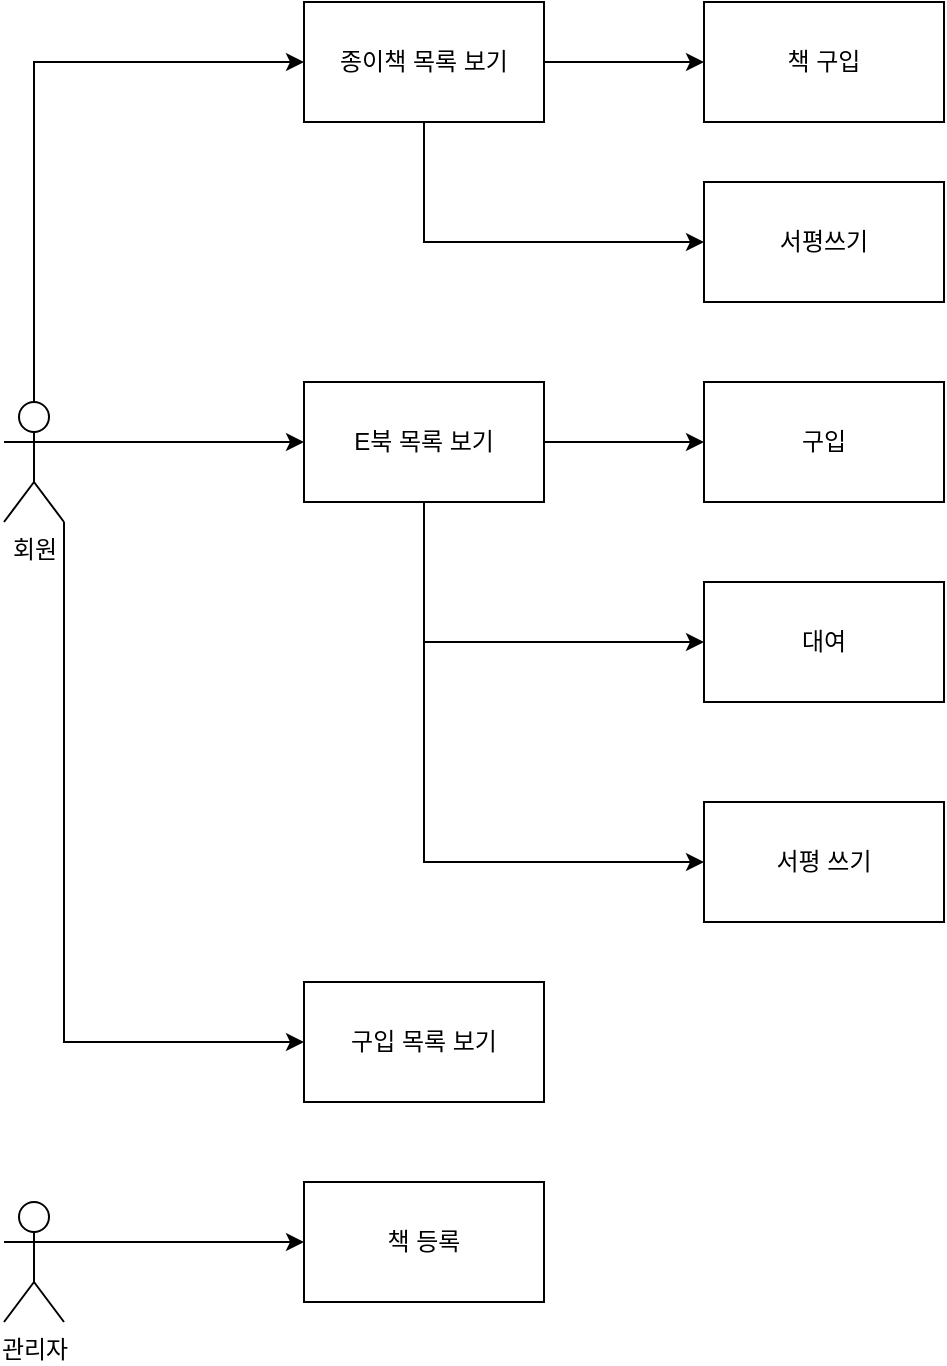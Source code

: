 <mxfile version="15.0.6" type="device"><diagram id="byIrrorxZJLUYwVR1I4p" name="Page-1"><mxGraphModel dx="1422" dy="762" grid="1" gridSize="10" guides="1" tooltips="1" connect="1" arrows="1" fold="1" page="1" pageScale="1" pageWidth="827" pageHeight="1169" math="0" shadow="0"><root><mxCell id="0"/><mxCell id="1" parent="0"/><mxCell id="mAQFqeflJIELwjw2Rn8G-29" style="edgeStyle=orthogonalEdgeStyle;rounded=0;orthogonalLoop=1;jettySize=auto;html=1;exitX=0.5;exitY=0;exitDx=0;exitDy=0;exitPerimeter=0;entryX=0;entryY=0.5;entryDx=0;entryDy=0;" edge="1" parent="1" source="mAQFqeflJIELwjw2Rn8G-1" target="mAQFqeflJIELwjw2Rn8G-6"><mxGeometry relative="1" as="geometry"/></mxCell><mxCell id="mAQFqeflJIELwjw2Rn8G-37" style="edgeStyle=orthogonalEdgeStyle;rounded=0;orthogonalLoop=1;jettySize=auto;html=1;exitX=1;exitY=0.333;exitDx=0;exitDy=0;exitPerimeter=0;entryX=0;entryY=0.5;entryDx=0;entryDy=0;" edge="1" parent="1" source="mAQFqeflJIELwjw2Rn8G-1" target="mAQFqeflJIELwjw2Rn8G-4"><mxGeometry relative="1" as="geometry"/></mxCell><mxCell id="mAQFqeflJIELwjw2Rn8G-38" style="edgeStyle=orthogonalEdgeStyle;rounded=0;orthogonalLoop=1;jettySize=auto;html=1;exitX=1;exitY=1;exitDx=0;exitDy=0;exitPerimeter=0;entryX=0;entryY=0.5;entryDx=0;entryDy=0;" edge="1" parent="1" source="mAQFqeflJIELwjw2Rn8G-1" target="mAQFqeflJIELwjw2Rn8G-34"><mxGeometry relative="1" as="geometry"/></mxCell><mxCell id="mAQFqeflJIELwjw2Rn8G-1" value="회원" style="shape=umlActor;verticalLabelPosition=bottom;verticalAlign=top;html=1;outlineConnect=0;" vertex="1" parent="1"><mxGeometry x="50" y="260" width="30" height="60" as="geometry"/></mxCell><mxCell id="mAQFqeflJIELwjw2Rn8G-33" style="edgeStyle=orthogonalEdgeStyle;rounded=0;orthogonalLoop=1;jettySize=auto;html=1;exitX=1;exitY=0.333;exitDx=0;exitDy=0;exitPerimeter=0;entryX=0;entryY=0.5;entryDx=0;entryDy=0;" edge="1" parent="1" source="mAQFqeflJIELwjw2Rn8G-2" target="mAQFqeflJIELwjw2Rn8G-31"><mxGeometry relative="1" as="geometry"/></mxCell><mxCell id="mAQFqeflJIELwjw2Rn8G-2" value="관리자" style="shape=umlActor;verticalLabelPosition=bottom;verticalAlign=top;html=1;outlineConnect=0;" vertex="1" parent="1"><mxGeometry x="50" y="660" width="30" height="60" as="geometry"/></mxCell><mxCell id="mAQFqeflJIELwjw2Rn8G-14" value="" style="edgeStyle=orthogonalEdgeStyle;rounded=0;orthogonalLoop=1;jettySize=auto;html=1;" edge="1" parent="1" source="mAQFqeflJIELwjw2Rn8G-4" target="mAQFqeflJIELwjw2Rn8G-13"><mxGeometry relative="1" as="geometry"/></mxCell><mxCell id="mAQFqeflJIELwjw2Rn8G-18" style="edgeStyle=orthogonalEdgeStyle;rounded=0;orthogonalLoop=1;jettySize=auto;html=1;exitX=0.5;exitY=1;exitDx=0;exitDy=0;entryX=0;entryY=0.5;entryDx=0;entryDy=0;" edge="1" parent="1" source="mAQFqeflJIELwjw2Rn8G-4" target="mAQFqeflJIELwjw2Rn8G-17"><mxGeometry relative="1" as="geometry"/></mxCell><mxCell id="mAQFqeflJIELwjw2Rn8G-24" style="edgeStyle=orthogonalEdgeStyle;rounded=0;orthogonalLoop=1;jettySize=auto;html=1;exitX=0.5;exitY=1;exitDx=0;exitDy=0;entryX=0;entryY=0.5;entryDx=0;entryDy=0;" edge="1" parent="1" source="mAQFqeflJIELwjw2Rn8G-4" target="mAQFqeflJIELwjw2Rn8G-21"><mxGeometry relative="1" as="geometry"/></mxCell><mxCell id="mAQFqeflJIELwjw2Rn8G-4" value="E북 목록 보기" style="rounded=0;whiteSpace=wrap;html=1;" vertex="1" parent="1"><mxGeometry x="200" y="250" width="120" height="60" as="geometry"/></mxCell><mxCell id="mAQFqeflJIELwjw2Rn8G-12" value="" style="edgeStyle=orthogonalEdgeStyle;rounded=0;orthogonalLoop=1;jettySize=auto;html=1;" edge="1" parent="1" source="mAQFqeflJIELwjw2Rn8G-6" target="mAQFqeflJIELwjw2Rn8G-11"><mxGeometry relative="1" as="geometry"/></mxCell><mxCell id="mAQFqeflJIELwjw2Rn8G-26" style="edgeStyle=orthogonalEdgeStyle;rounded=0;orthogonalLoop=1;jettySize=auto;html=1;exitX=0.5;exitY=1;exitDx=0;exitDy=0;entryX=0;entryY=0.5;entryDx=0;entryDy=0;" edge="1" parent="1" source="mAQFqeflJIELwjw2Rn8G-6" target="mAQFqeflJIELwjw2Rn8G-25"><mxGeometry relative="1" as="geometry"/></mxCell><mxCell id="mAQFqeflJIELwjw2Rn8G-6" value="종이책 목록 보기" style="rounded=0;whiteSpace=wrap;html=1;" vertex="1" parent="1"><mxGeometry x="200" y="60" width="120" height="60" as="geometry"/></mxCell><mxCell id="mAQFqeflJIELwjw2Rn8G-11" value="책 구입" style="whiteSpace=wrap;html=1;rounded=0;" vertex="1" parent="1"><mxGeometry x="400" y="60" width="120" height="60" as="geometry"/></mxCell><mxCell id="mAQFqeflJIELwjw2Rn8G-13" value="구입" style="whiteSpace=wrap;html=1;rounded=0;" vertex="1" parent="1"><mxGeometry x="400" y="250" width="120" height="60" as="geometry"/></mxCell><mxCell id="mAQFqeflJIELwjw2Rn8G-17" value="대여" style="rounded=0;whiteSpace=wrap;html=1;" vertex="1" parent="1"><mxGeometry x="400" y="350" width="120" height="60" as="geometry"/></mxCell><mxCell id="mAQFqeflJIELwjw2Rn8G-21" value="서평 쓰기" style="rounded=0;whiteSpace=wrap;html=1;" vertex="1" parent="1"><mxGeometry x="400" y="460" width="120" height="60" as="geometry"/></mxCell><mxCell id="mAQFqeflJIELwjw2Rn8G-25" value="서평쓰기" style="rounded=0;whiteSpace=wrap;html=1;" vertex="1" parent="1"><mxGeometry x="400" y="150" width="120" height="60" as="geometry"/></mxCell><mxCell id="mAQFqeflJIELwjw2Rn8G-31" value="책 등록" style="rounded=0;whiteSpace=wrap;html=1;" vertex="1" parent="1"><mxGeometry x="200" y="650" width="120" height="60" as="geometry"/></mxCell><mxCell id="mAQFqeflJIELwjw2Rn8G-34" value="구입 목록 보기" style="rounded=0;whiteSpace=wrap;html=1;" vertex="1" parent="1"><mxGeometry x="200" y="550" width="120" height="60" as="geometry"/></mxCell></root></mxGraphModel></diagram></mxfile>